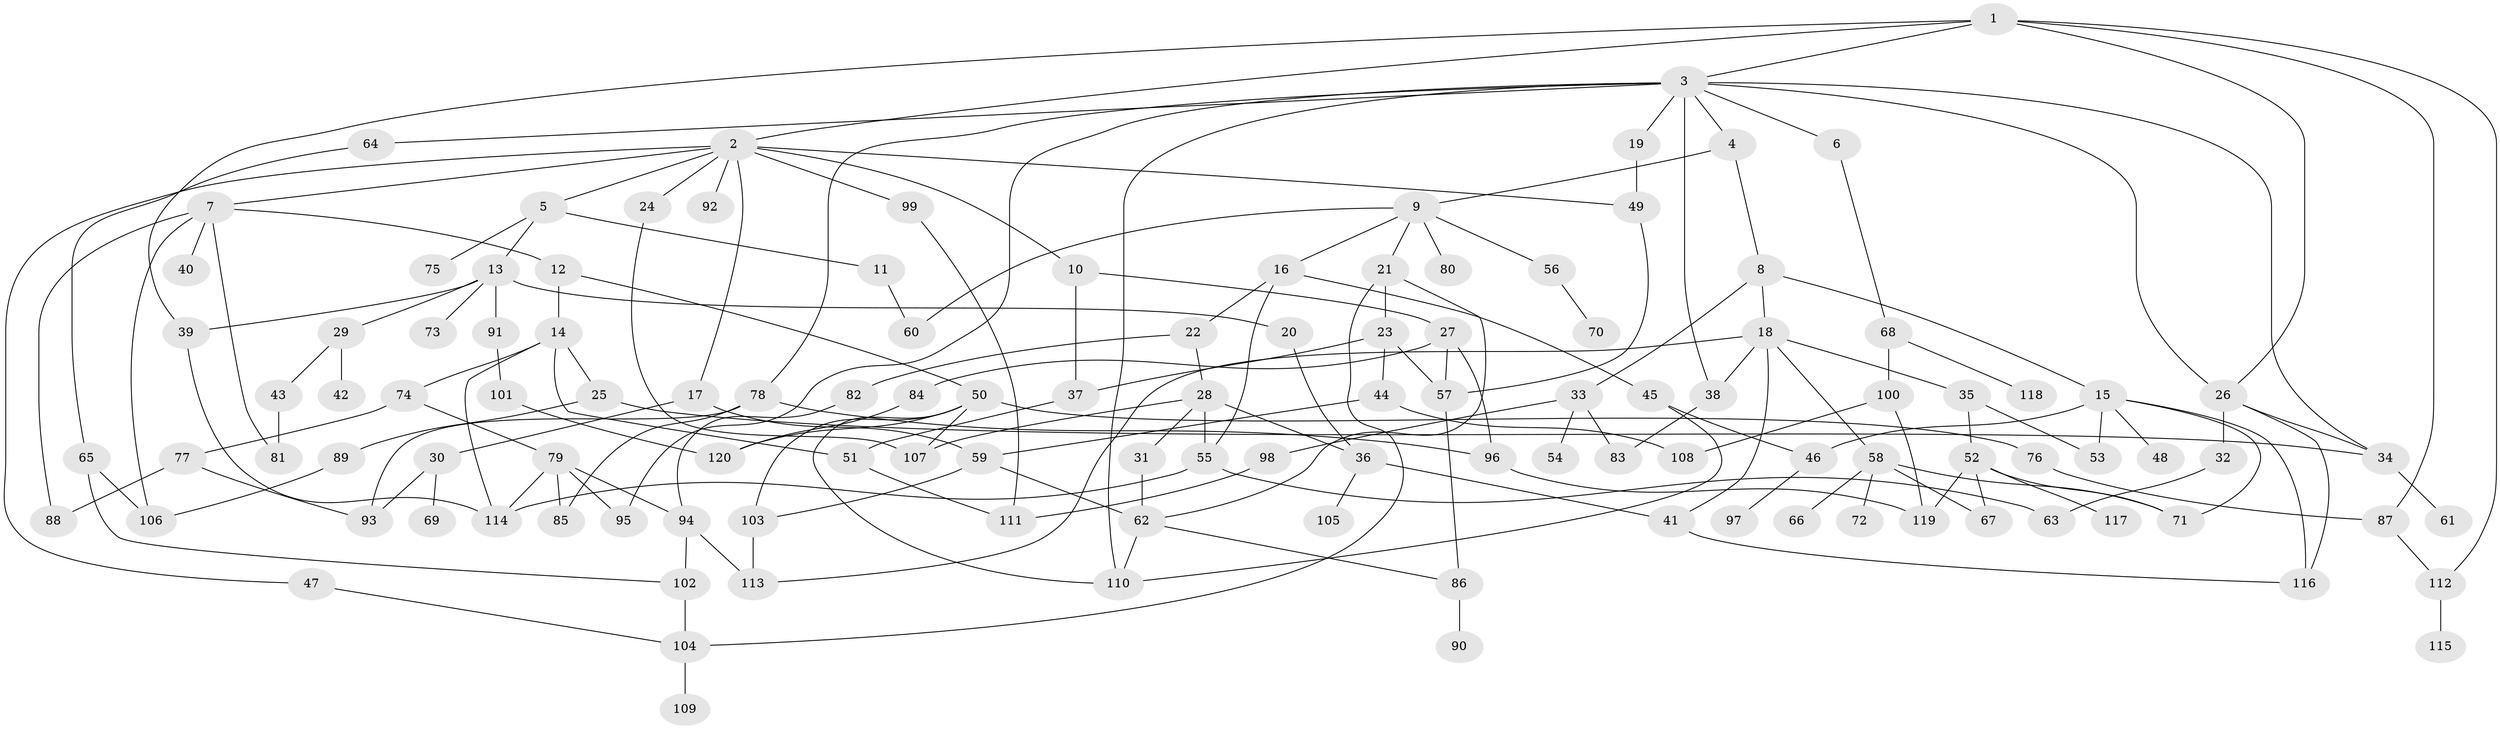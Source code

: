 // Generated by graph-tools (version 1.1) at 2025/01/03/09/25 03:01:04]
// undirected, 120 vertices, 179 edges
graph export_dot {
graph [start="1"]
  node [color=gray90,style=filled];
  1;
  2;
  3;
  4;
  5;
  6;
  7;
  8;
  9;
  10;
  11;
  12;
  13;
  14;
  15;
  16;
  17;
  18;
  19;
  20;
  21;
  22;
  23;
  24;
  25;
  26;
  27;
  28;
  29;
  30;
  31;
  32;
  33;
  34;
  35;
  36;
  37;
  38;
  39;
  40;
  41;
  42;
  43;
  44;
  45;
  46;
  47;
  48;
  49;
  50;
  51;
  52;
  53;
  54;
  55;
  56;
  57;
  58;
  59;
  60;
  61;
  62;
  63;
  64;
  65;
  66;
  67;
  68;
  69;
  70;
  71;
  72;
  73;
  74;
  75;
  76;
  77;
  78;
  79;
  80;
  81;
  82;
  83;
  84;
  85;
  86;
  87;
  88;
  89;
  90;
  91;
  92;
  93;
  94;
  95;
  96;
  97;
  98;
  99;
  100;
  101;
  102;
  103;
  104;
  105;
  106;
  107;
  108;
  109;
  110;
  111;
  112;
  113;
  114;
  115;
  116;
  117;
  118;
  119;
  120;
  1 -- 2;
  1 -- 3;
  1 -- 87;
  1 -- 112;
  1 -- 39;
  1 -- 26;
  2 -- 5;
  2 -- 7;
  2 -- 10;
  2 -- 17;
  2 -- 24;
  2 -- 47;
  2 -- 49;
  2 -- 92;
  2 -- 99;
  3 -- 4;
  3 -- 6;
  3 -- 19;
  3 -- 26;
  3 -- 64;
  3 -- 78;
  3 -- 110;
  3 -- 34;
  3 -- 38;
  3 -- 95;
  4 -- 8;
  4 -- 9;
  5 -- 11;
  5 -- 13;
  5 -- 75;
  6 -- 68;
  7 -- 12;
  7 -- 40;
  7 -- 88;
  7 -- 106;
  7 -- 81;
  8 -- 15;
  8 -- 18;
  8 -- 33;
  9 -- 16;
  9 -- 21;
  9 -- 56;
  9 -- 80;
  9 -- 60;
  10 -- 27;
  10 -- 37;
  11 -- 60;
  12 -- 14;
  12 -- 50;
  13 -- 20;
  13 -- 29;
  13 -- 39;
  13 -- 73;
  13 -- 91;
  14 -- 25;
  14 -- 51;
  14 -- 74;
  14 -- 114;
  15 -- 48;
  15 -- 116;
  15 -- 53;
  15 -- 46;
  15 -- 71;
  16 -- 22;
  16 -- 45;
  16 -- 55;
  17 -- 30;
  17 -- 59;
  18 -- 35;
  18 -- 38;
  18 -- 58;
  18 -- 41;
  18 -- 113;
  19 -- 49;
  20 -- 36;
  21 -- 23;
  21 -- 104;
  21 -- 62;
  22 -- 28;
  22 -- 82;
  23 -- 37;
  23 -- 44;
  23 -- 57;
  24 -- 107;
  25 -- 89;
  25 -- 34;
  26 -- 32;
  26 -- 34;
  26 -- 116;
  27 -- 57;
  27 -- 84;
  27 -- 96;
  28 -- 31;
  28 -- 36;
  28 -- 107;
  28 -- 55;
  29 -- 42;
  29 -- 43;
  30 -- 69;
  30 -- 93;
  31 -- 62;
  32 -- 63;
  33 -- 54;
  33 -- 98;
  33 -- 83;
  34 -- 61;
  35 -- 52;
  35 -- 53;
  36 -- 41;
  36 -- 105;
  37 -- 51;
  38 -- 83;
  39 -- 114;
  41 -- 116;
  43 -- 81;
  44 -- 108;
  44 -- 59;
  45 -- 46;
  45 -- 110;
  46 -- 97;
  47 -- 104;
  49 -- 57;
  50 -- 76;
  50 -- 110;
  50 -- 120;
  50 -- 103;
  50 -- 107;
  51 -- 111;
  52 -- 117;
  52 -- 119;
  52 -- 67;
  52 -- 71;
  55 -- 63;
  55 -- 114;
  56 -- 70;
  57 -- 86;
  58 -- 66;
  58 -- 67;
  58 -- 71;
  58 -- 72;
  59 -- 103;
  59 -- 62;
  62 -- 110;
  62 -- 86;
  64 -- 65;
  65 -- 102;
  65 -- 106;
  68 -- 100;
  68 -- 118;
  74 -- 77;
  74 -- 79;
  76 -- 87;
  77 -- 88;
  77 -- 93;
  78 -- 93;
  78 -- 96;
  78 -- 85;
  79 -- 85;
  79 -- 94;
  79 -- 95;
  79 -- 114;
  82 -- 94;
  84 -- 120;
  86 -- 90;
  87 -- 112;
  89 -- 106;
  91 -- 101;
  94 -- 102;
  94 -- 113;
  96 -- 119;
  98 -- 111;
  99 -- 111;
  100 -- 119;
  100 -- 108;
  101 -- 120;
  102 -- 104;
  103 -- 113;
  104 -- 109;
  112 -- 115;
}
